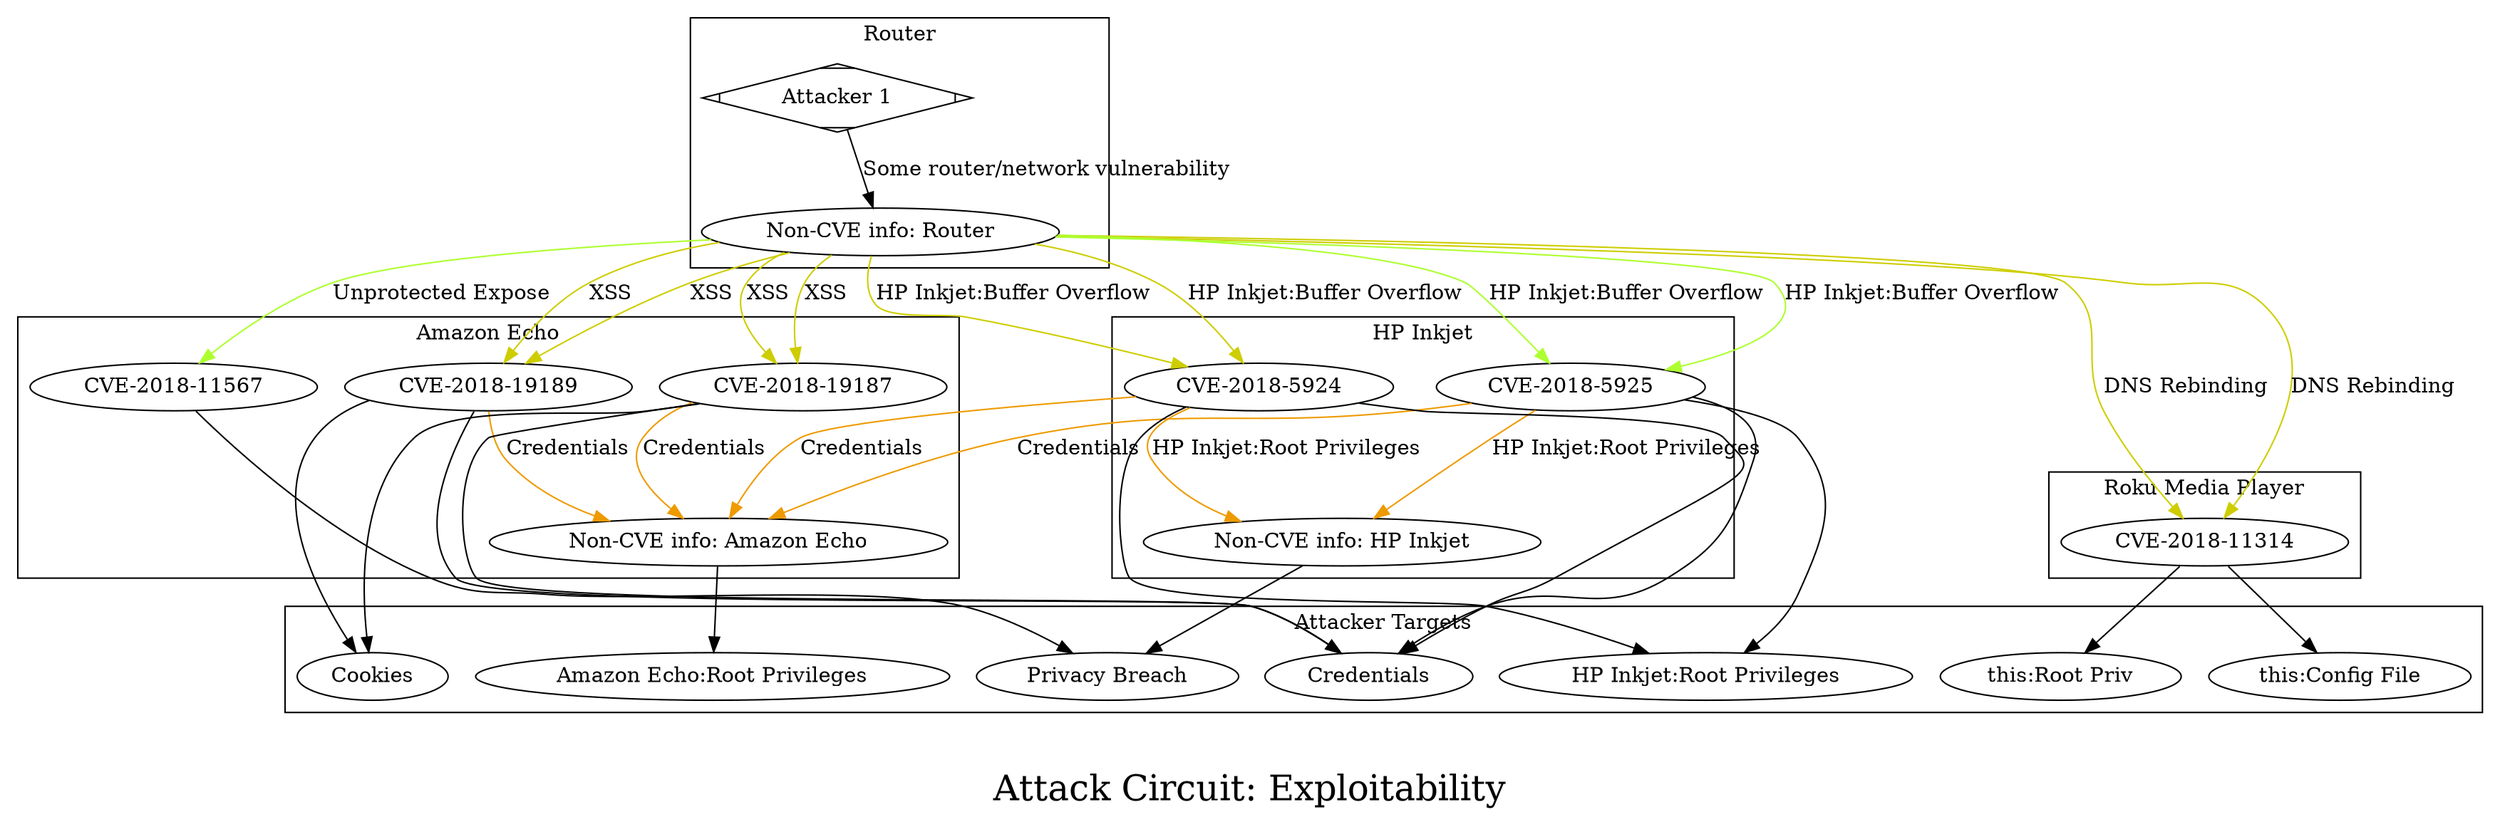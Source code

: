 /*****
Attack Circuit: Exploitability
*****/

digraph G {
  graph [splines=true overlap=false]
  node  [shape=ellipse, width=0.3, height=0.3]
  0 -> 1 [label="Some router/network vulnerability"];
  subgraph cluster_1 {
  label="Router";  0 [label="Attacker 1", shape=Mdiamond];
    1 [label="Non-CVE info: Router"];
  }
  subgraph cluster_2 {
  label="Amazon Echo";    2 [label="Non-CVE info: Amazon Echo"];
    3 [label="CVE-2018-19189"];
    4 [label="CVE-2018-19187"];
    5 [label="CVE-2018-11567"];
  }
  subgraph cluster_3 {
  label="Roku Media Player";    6 [label="CVE-2018-11314"];
  }
  subgraph cluster_4 {
  label="HP Inkjet";    7 [label="Non-CVE info: HP Inkjet"];
    8 [label="CVE-2018-5925"];
    9 [label="CVE-2018-5924"];
  }
  subgraph cluster_5 {
  label="Attacker Targets";    10 [label="Amazon Echo:Root Privileges"];
    11 [label="Cookies"];
    12 [label="Credentials"];
    13 [label="Privacy Breach"];
    14 [label="this:Root Priv"];
    15 [label="this:Config File"];
    16 [label="HP Inkjet:Root Privileges"];
  }
  1 -> 3 [label="XSS" color="yellow3"];
  1 -> 3 [label="XSS" color="yellow3"];
  1 -> 4 [label="XSS" color="yellow3"];
  1 -> 4 [label="XSS" color="yellow3"];
  1 -> 5 [label="Unprotected Expose" color="greenyellow"];
  1 -> 6 [label="DNS Rebinding" color="yellow3"];
  1 -> 6 [label="DNS Rebinding" color="yellow3"];
  1 -> 8 [label="HP Inkjet:Buffer Overflow" color="greenyellow"];
  1 -> 8 [label="HP Inkjet:Buffer Overflow" color="greenyellow"];
  1 -> 9 [label="HP Inkjet:Buffer Overflow" color="yellow3"];
  1 -> 9 [label="HP Inkjet:Buffer Overflow" color="yellow3"];
  3 -> 2 [label="Credentials" color="orange2"];
  4 -> 2 [label="Credentials" color="orange2"];
  8 -> 2 [label="Credentials" color="orange2"];
  9 -> 2 [label="Credentials" color="orange2"];
  8 -> 7 [label="HP Inkjet:Root Privileges" color="orange2"];
  9 -> 7 [label="HP Inkjet:Root Privileges" color="orange2"];
  2 ->  10 [color="black"];
  3 -> 11 [color="black"];
  3 -> 12 [color="black"];
  4 -> 11 [color="black"];
  4 -> 12 [color="black"];
  5 -> 13 [color="black"];
  6 -> 14 [color="black"];
  6 -> 15 [color="black"];
  7 ->  13 [color="black"];
  8 -> 12 [color="black"];
  8 -> 16 [color="black"];
  9 -> 12 [color="black"];
  9 -> 16 [color="black"];
  label = "\nAttack Circuit: Exploitability\n";  fontsize=24;
}